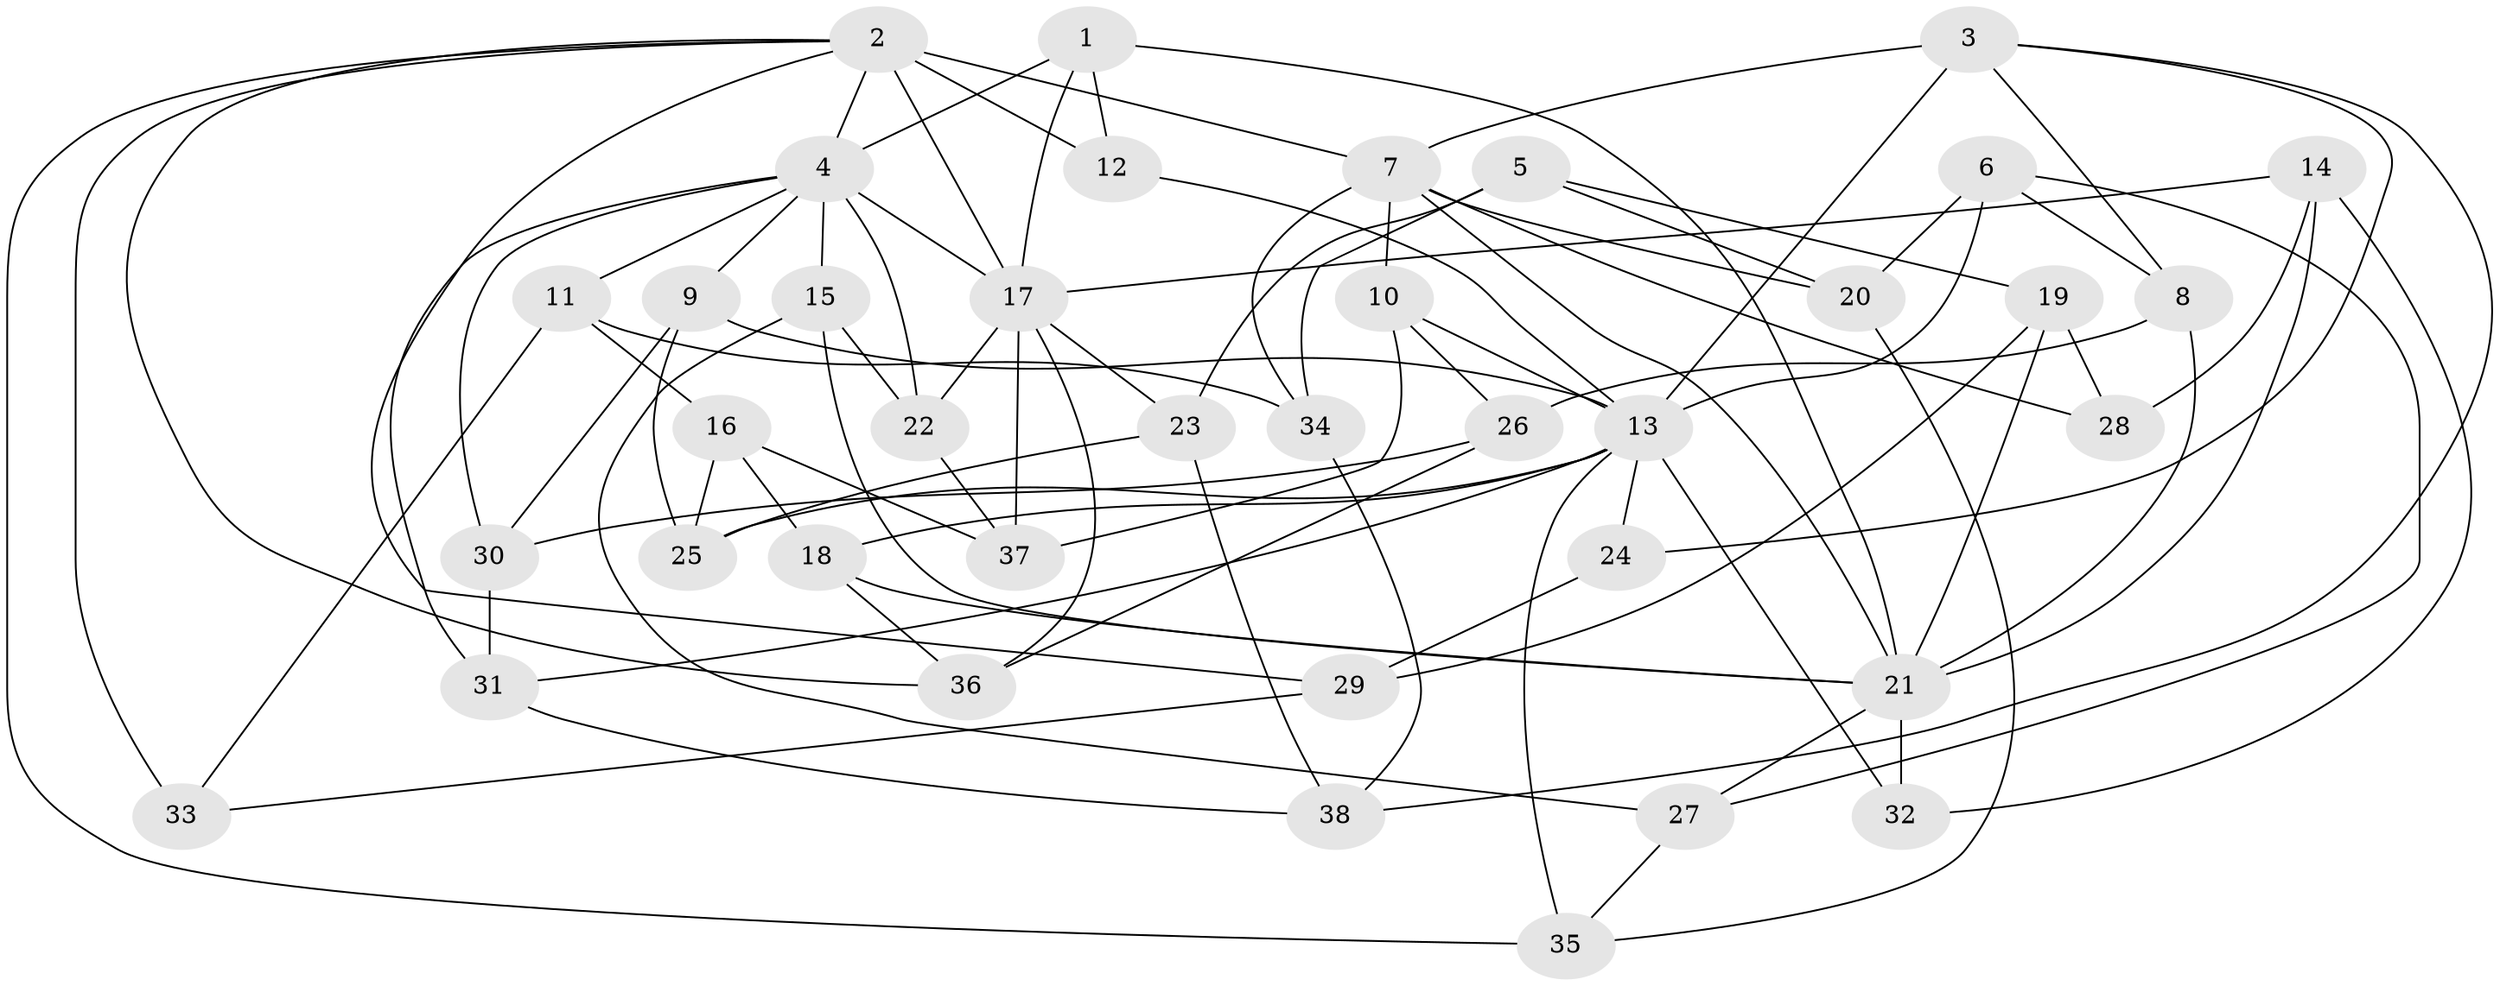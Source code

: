 // original degree distribution, {4: 1.0}
// Generated by graph-tools (version 1.1) at 2025/53/03/04/25 22:53:48]
// undirected, 38 vertices, 88 edges
graph export_dot {
  node [color=gray90,style=filled];
  1;
  2;
  3;
  4;
  5;
  6;
  7;
  8;
  9;
  10;
  11;
  12;
  13;
  14;
  15;
  16;
  17;
  18;
  19;
  20;
  21;
  22;
  23;
  24;
  25;
  26;
  27;
  28;
  29;
  30;
  31;
  32;
  33;
  34;
  35;
  36;
  37;
  38;
  1 -- 4 [weight=1.0];
  1 -- 12 [weight=1.0];
  1 -- 17 [weight=1.0];
  1 -- 21 [weight=1.0];
  2 -- 4 [weight=1.0];
  2 -- 7 [weight=2.0];
  2 -- 12 [weight=2.0];
  2 -- 17 [weight=2.0];
  2 -- 29 [weight=1.0];
  2 -- 33 [weight=2.0];
  2 -- 35 [weight=1.0];
  2 -- 36 [weight=1.0];
  3 -- 7 [weight=2.0];
  3 -- 8 [weight=1.0];
  3 -- 13 [weight=1.0];
  3 -- 24 [weight=1.0];
  3 -- 38 [weight=1.0];
  4 -- 9 [weight=1.0];
  4 -- 11 [weight=1.0];
  4 -- 15 [weight=1.0];
  4 -- 17 [weight=2.0];
  4 -- 22 [weight=1.0];
  4 -- 30 [weight=1.0];
  4 -- 31 [weight=1.0];
  5 -- 19 [weight=1.0];
  5 -- 20 [weight=1.0];
  5 -- 23 [weight=1.0];
  5 -- 34 [weight=1.0];
  6 -- 8 [weight=1.0];
  6 -- 13 [weight=1.0];
  6 -- 20 [weight=1.0];
  6 -- 27 [weight=1.0];
  7 -- 10 [weight=1.0];
  7 -- 20 [weight=1.0];
  7 -- 21 [weight=1.0];
  7 -- 28 [weight=2.0];
  7 -- 34 [weight=1.0];
  8 -- 21 [weight=1.0];
  8 -- 26 [weight=1.0];
  9 -- 13 [weight=1.0];
  9 -- 25 [weight=1.0];
  9 -- 30 [weight=1.0];
  10 -- 13 [weight=1.0];
  10 -- 26 [weight=1.0];
  10 -- 37 [weight=1.0];
  11 -- 16 [weight=1.0];
  11 -- 33 [weight=1.0];
  11 -- 34 [weight=1.0];
  12 -- 13 [weight=1.0];
  13 -- 18 [weight=1.0];
  13 -- 24 [weight=2.0];
  13 -- 25 [weight=1.0];
  13 -- 31 [weight=1.0];
  13 -- 32 [weight=1.0];
  13 -- 35 [weight=1.0];
  14 -- 17 [weight=1.0];
  14 -- 21 [weight=1.0];
  14 -- 28 [weight=1.0];
  14 -- 32 [weight=1.0];
  15 -- 21 [weight=1.0];
  15 -- 22 [weight=1.0];
  15 -- 27 [weight=1.0];
  16 -- 18 [weight=1.0];
  16 -- 25 [weight=1.0];
  16 -- 37 [weight=1.0];
  17 -- 22 [weight=1.0];
  17 -- 23 [weight=1.0];
  17 -- 36 [weight=1.0];
  17 -- 37 [weight=1.0];
  18 -- 21 [weight=1.0];
  18 -- 36 [weight=1.0];
  19 -- 21 [weight=1.0];
  19 -- 28 [weight=1.0];
  19 -- 29 [weight=1.0];
  20 -- 35 [weight=1.0];
  21 -- 27 [weight=1.0];
  21 -- 32 [weight=2.0];
  22 -- 37 [weight=1.0];
  23 -- 25 [weight=1.0];
  23 -- 38 [weight=1.0];
  24 -- 29 [weight=1.0];
  26 -- 30 [weight=1.0];
  26 -- 36 [weight=1.0];
  27 -- 35 [weight=1.0];
  29 -- 33 [weight=1.0];
  30 -- 31 [weight=1.0];
  31 -- 38 [weight=1.0];
  34 -- 38 [weight=1.0];
}
